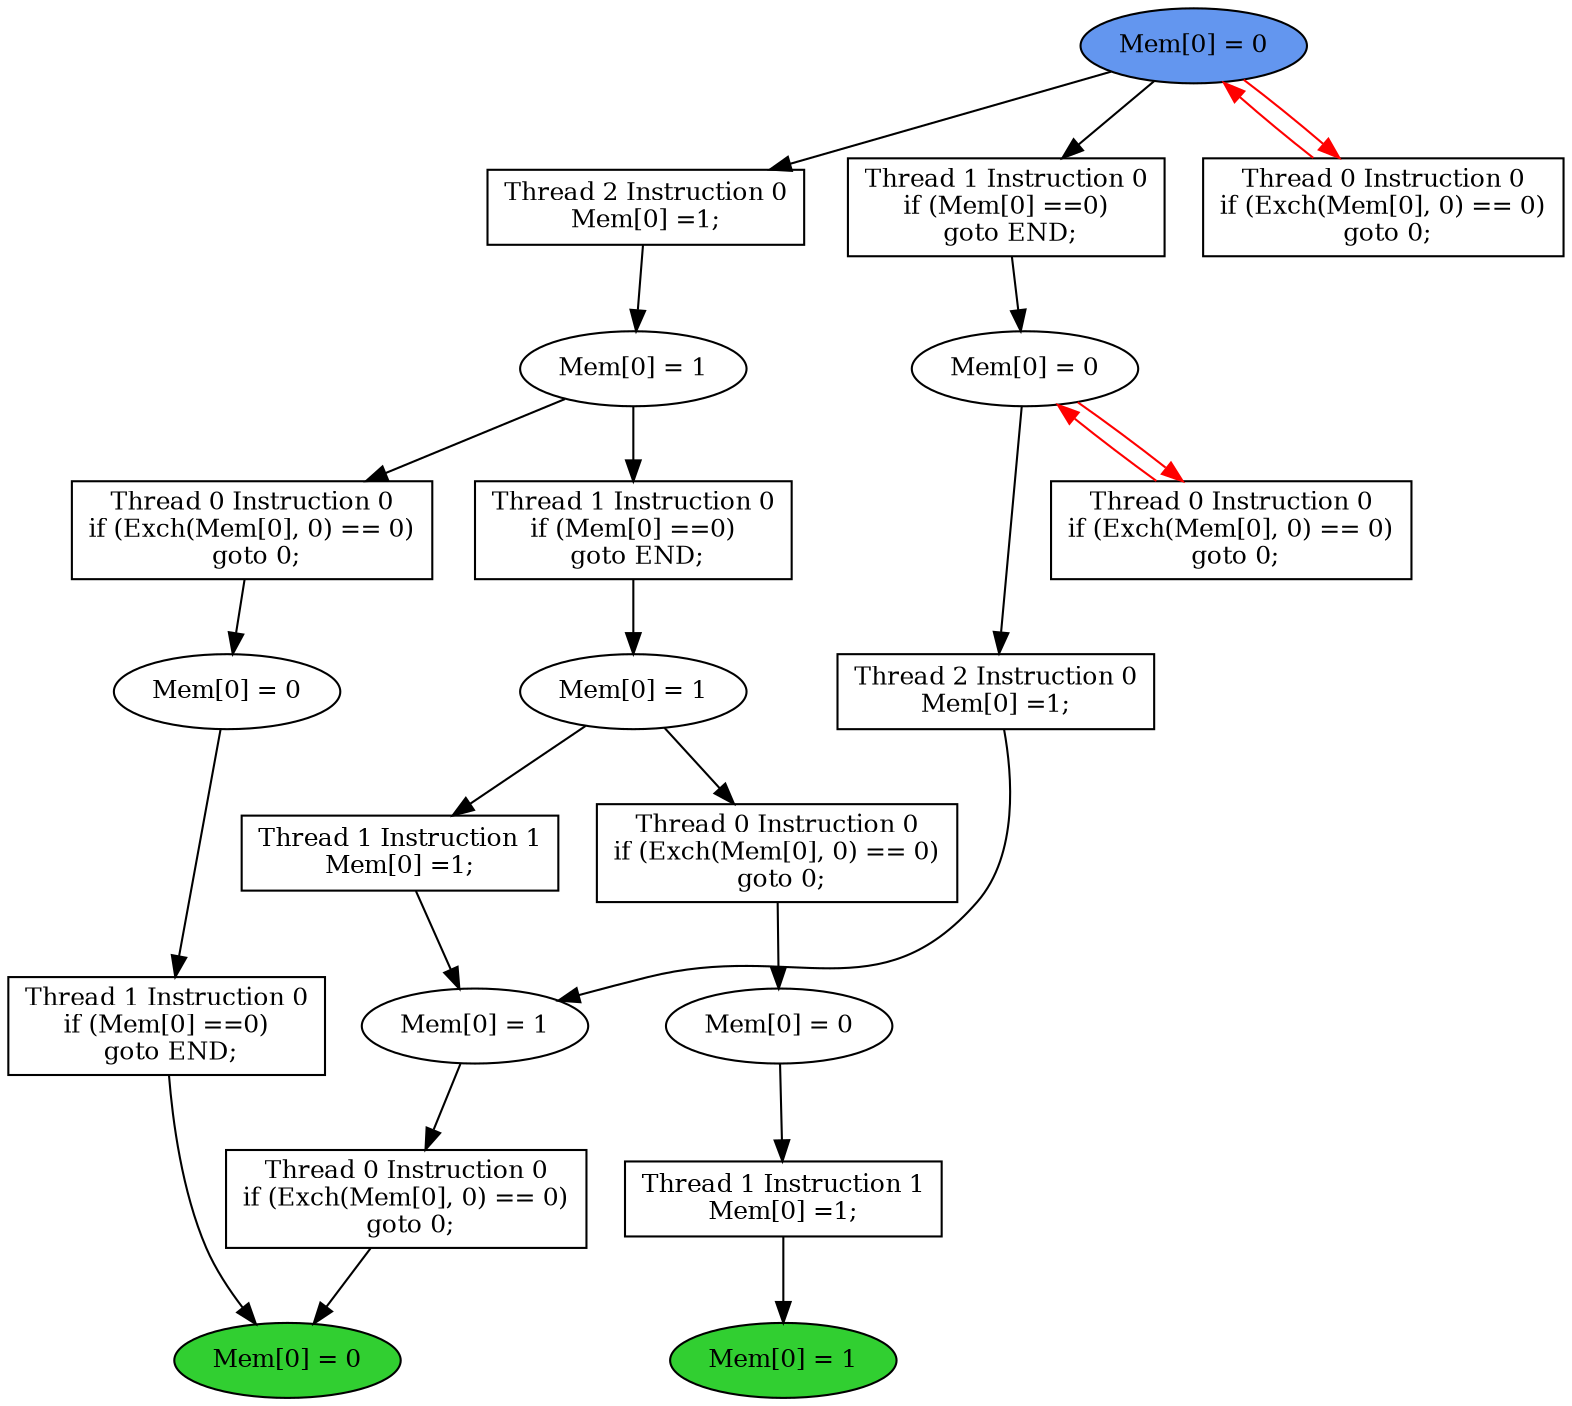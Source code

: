 digraph "graph" {
graph [fontsize=12]
node [fontsize=12]
edge [fontsize=12]
rankdir=TB;
"N22" -> "N15" [uuid = "<A0, END0>", color = "#000000", fontcolor = "#ffffff", style = "solid", label = "", dir = "forward", weight = "1"]
"N20" -> "N19" [uuid = "<A1, S5>", color = "#000000", fontcolor = "#ffffff", style = "solid", label = "", dir = "forward", weight = "1"]
"N24" -> "N23" [uuid = "<A2, S0>", color = "#000000", fontcolor = "#ffffff", style = "solid", label = "", dir = "forward", weight = "1"]
"N34" -> "N30" [uuid = "<A3, START>", color = "#ff0000", fontcolor = "#ffffff", style = "solid", label = "", dir = "back", weight = "1"]
"N33" -> "N32" [uuid = "<A4, S4>", color = "#000000", fontcolor = "#ffffff", style = "solid", label = "", dir = "forward", weight = "1"]
"N21" -> "N17" [uuid = "<A5, S3>", color = "#000000", fontcolor = "#ffffff", style = "solid", label = "", dir = "forward", weight = "1"]
"N26" -> "N25" [uuid = "<A6, S2>", color = "#000000", fontcolor = "#ffffff", style = "solid", label = "", dir = "forward", weight = "1"]
"N12" -> "N11" [uuid = "<A7, END1>", color = "#000000", fontcolor = "#ffffff", style = "solid", label = "", dir = "forward", weight = "1"]
"N18" -> "N17" [uuid = "<A8, S3>", color = "#000000", fontcolor = "#ffffff", style = "solid", label = "", dir = "forward", weight = "1"]
"N16" -> "N15" [uuid = "<A9, END0>", color = "#000000", fontcolor = "#ffffff", style = "solid", label = "", dir = "forward", weight = "1"]
"N32" -> "N31" [uuid = "<A10, S4>", color = "#ff0000", fontcolor = "#ffffff", style = "solid", label = "", dir = "back", weight = "1"]
"N14" -> "N13" [uuid = "<A11, S1>", color = "#000000", fontcolor = "#ffffff", style = "solid", label = "", dir = "forward", weight = "1"]
"N23" -> "N22" [uuid = "<A0, S0>", color = "#000000", fontcolor = "#ffffff", style = "solid", label = "", dir = "forward", weight = "1"]
"N25" -> "N20" [uuid = "<A1, S2>", color = "#000000", fontcolor = "#ffffff", style = "solid", label = "", dir = "forward", weight = "1"]
"N25" -> "N24" [uuid = "<A2, S2>", color = "#000000", fontcolor = "#ffffff", style = "solid", label = "", dir = "forward", weight = "1"]
"N34" -> "N30" [uuid = "<A3, START>", color = "#ff0000", fontcolor = "#ffffff", style = "solid", label = "", dir = "forward", weight = "1"]
"N34" -> "N33" [uuid = "<A4, START>", color = "#000000", fontcolor = "#ffffff", style = "solid", label = "", dir = "forward", weight = "1"]
"N32" -> "N21" [uuid = "<A5, S4>", color = "#000000", fontcolor = "#ffffff", style = "solid", label = "", dir = "forward", weight = "1"]
"N34" -> "N26" [uuid = "<A6, START>", color = "#000000", fontcolor = "#ffffff", style = "solid", label = "", dir = "forward", weight = "1"]
"N13" -> "N12" [uuid = "<A7, S1>", color = "#000000", fontcolor = "#ffffff", style = "solid", label = "", dir = "forward", weight = "1"]
"N19" -> "N18" [uuid = "<A8, S5>", color = "#000000", fontcolor = "#ffffff", style = "solid", label = "", dir = "forward", weight = "1"]
"N17" -> "N16" [uuid = "<A9, S3>", color = "#000000", fontcolor = "#ffffff", style = "solid", label = "", dir = "forward", weight = "1"]
"N32" -> "N31" [uuid = "<A10, S4>", color = "#ff0000", fontcolor = "#ffffff", style = "solid", label = "", dir = "forward", weight = "1"]
"N19" -> "N14" [uuid = "<A11, S5>", color = "#000000", fontcolor = "#ffffff", style = "solid", label = "", dir = "forward", weight = "1"]
"N11" [uuid="END1", label="Mem[0] = 1", fillcolor = "#31cf31", fontcolor = "#000000", shape = "ellipse", style = "filled, solid"]
"N12" [uuid="A7", label="Thread 1 Instruction 1
Mem[0] =1;", fillcolor = "#ffffff", fontcolor = "#000000", shape = "box", style = "filled, solid"]
"N13" [uuid="S1", label="Mem[0] = 0", fillcolor = "#ffffff", fontcolor = "#000000", shape = "ellipse", style = "filled, solid"]
"N14" [uuid="A11", label="Thread 0 Instruction 0
if (Exch(Mem[0], 0) == 0)
 goto 0;", fillcolor = "#ffffff", fontcolor = "#000000", shape = "box", style = "filled, solid"]
"N15" [uuid="END0", label="Mem[0] = 0", fillcolor = "#31cf31", fontcolor = "#000000", shape = "ellipse", style = "filled, solid"]
"N16" [uuid="A9", label="Thread 0 Instruction 0
if (Exch(Mem[0], 0) == 0)
 goto 0;", fillcolor = "#ffffff", fontcolor = "#000000", shape = "box", style = "filled, solid"]
"N17" [uuid="S3", label="Mem[0] = 1", fillcolor = "#ffffff", fontcolor = "#000000", shape = "ellipse", style = "filled, solid"]
"N18" [uuid="A8", label="Thread 1 Instruction 1
Mem[0] =1;", fillcolor = "#ffffff", fontcolor = "#000000", shape = "box", style = "filled, solid"]
"N19" [uuid="S5", label="Mem[0] = 1", fillcolor = "#ffffff", fontcolor = "#000000", shape = "ellipse", style = "filled, solid"]
"N20" [uuid="A1", label="Thread 1 Instruction 0
if (Mem[0] ==0)
 goto END;", fillcolor = "#ffffff", fontcolor = "#000000", shape = "box", style = "filled, solid"]
"N21" [uuid="A5", label="Thread 2 Instruction 0
Mem[0] =1;", fillcolor = "#ffffff", fontcolor = "#000000", shape = "box", style = "filled, solid"]
"N22" [uuid="A0", label="Thread 1 Instruction 0
if (Mem[0] ==0)
 goto END;", fillcolor = "#ffffff", fontcolor = "#000000", shape = "box", style = "filled, solid"]
"N23" [uuid="S0", label="Mem[0] = 0", fillcolor = "#ffffff", fontcolor = "#000000", shape = "ellipse", style = "filled, solid"]
"N24" [uuid="A2", label="Thread 0 Instruction 0
if (Exch(Mem[0], 0) == 0)
 goto 0;", fillcolor = "#ffffff", fontcolor = "#000000", shape = "box", style = "filled, solid"]
"N25" [uuid="S2", label="Mem[0] = 1", fillcolor = "#ffffff", fontcolor = "#000000", shape = "ellipse", style = "filled, solid"]
"N26" [uuid="A6", label="Thread 2 Instruction 0
Mem[0] =1;", fillcolor = "#ffffff", fontcolor = "#000000", shape = "box", style = "filled, solid"]
"N30" [uuid="A3", label="Thread 0 Instruction 0
if (Exch(Mem[0], 0) == 0)
 goto 0;", fillcolor = "#ffffff", fontcolor = "#000000", shape = "box", style = "filled, solid"]
"N31" [uuid="A10", label="Thread 0 Instruction 0
if (Exch(Mem[0], 0) == 0)
 goto 0;", fillcolor = "#ffffff", fontcolor = "#000000", shape = "box", style = "filled, solid"]
"N32" [uuid="S4", label="Mem[0] = 0", fillcolor = "#ffffff", fontcolor = "#000000", shape = "ellipse", style = "filled, solid"]
"N33" [uuid="A4", label="Thread 1 Instruction 0
if (Mem[0] ==0)
 goto END;", fillcolor = "#ffffff", fontcolor = "#000000", shape = "box", style = "filled, solid"]
"N34" [uuid="START", label="Mem[0] = 0", fillcolor = "#6396ef", fontcolor = "#000000", shape = "ellipse", style = "filled, solid"]
}